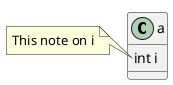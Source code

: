 {
  "sha1": "cxaak4j22vbc90wx9uw2i8hwcfctu72",
  "insertion": {
    "when": "2024-06-01T09:03:02.207Z",
    "url": "https://github.com/plantuml/plantuml/issues/1348",
    "user": "plantuml@gmail.com"
  }
}
@startuml
!pragma layout smetana

class a {
    int i
}

note left of a::i
    This note on i
end note

@enduml
